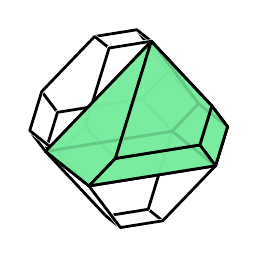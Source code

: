 % polymake for julian
% Thu Jul  5 12:06:49 2018
% q

\begin{tikzpicture}[x  = {(0.9cm,-0.076cm)},
                    y  = {(-0.06cm,0.95cm)},
                    z  = {(-0.44cm,-0.29cm)},
                    scale = .4,
                    color = {lightgray}]


  % DEF POINTS
  \coordinate (v0_q) at (3, 1, 0);
  \coordinate (v1_q) at (1, 3, 0);
  \coordinate (v2_q) at (3, 0, 1);
  \coordinate (v3_q) at (3, 0, -1);
  \coordinate (v4_q) at (1, 0, 3);
  \coordinate (v5_q) at (1, 0, -3);
  \coordinate (v6_q) at (0, 3, 1);
  \coordinate (v7_q) at (3, -1, 0);
  \coordinate (v8_q) at (0, 3, -1);
  \coordinate (v9_q) at (0, 1, 3);
  \coordinate (v10_q) at (1, -3, 0);
  \coordinate (v11_q) at (0, 1, -3);
  \coordinate (v12_q) at (0, -1, -3);
  \coordinate (v13_q) at (-1, 3, 0);
  \coordinate (v14_q) at (0, -1, 3);
  \coordinate (v15_q) at (0, -3, -1);
  \coordinate (v16_q) at (-3, 1, 0);
  \coordinate (v17_q) at (0, -3, 1);
  \coordinate (v18_q) at (-1, 0, -3);
  \coordinate (v19_q) at (-1, 0, 3);
  \coordinate (v20_q) at (-3, 0, -1);
  \coordinate (v21_q) at (-3, 0, 1);
  \coordinate (v22_q) at (-1, -3, 0);
  \coordinate (v23_q) at (-3, -1, 0);


  % EDGES STYLE
  \definecolor{edgecolor_q}{rgb}{ 0,0,0 }
  \tikzstyle{facestyle_q} = [fill=none, fill opacity=0.85, preaction={draw=white, line cap=round, line width=1.5 pt}, draw=edgecolor_q, line width=1 pt, line cap=round, line join=round]


  % FACES and EDGES and POINTS in the right order
  \draw[facestyle_q] (v0_q) -- (v3_q) -- (v5_q) -- (v11_q) -- (v8_q) -- (v1_q) -- (v0_q) -- cycle;
  \draw[facestyle_q] (v10_q) -- (v17_q) -- (v22_q) -- (v15_q) -- (v10_q) -- cycle;
  \draw[facestyle_q] (v16_q) -- (v20_q) -- (v23_q) -- (v21_q) -- (v16_q) -- cycle;
  \draw[facestyle_q] (v5_q) -- (v3_q) -- (v7_q) -- (v10_q) -- (v15_q) -- (v12_q) -- (v5_q) -- cycle;
  \draw[facestyle_q] (v11_q) -- (v5_q) -- (v12_q) -- (v18_q) -- (v11_q) -- cycle;


  %POINTS


  %FACETS
  \draw[facestyle_q] (v8_q) -- (v11_q) -- (v18_q) -- (v20_q) -- (v16_q) -- (v13_q) -- (v8_q) -- cycle;


  %POINTS


  %FACETS
  \draw[facestyle_q] (v12_q) -- (v15_q) -- (v22_q) -- (v23_q) -- (v20_q) -- (v18_q) -- (v12_q) -- cycle;


  %POINTS


  %FACETS
  \draw[facestyle_q] (v17_q) -- (v14_q) -- (v19_q) -- (v21_q) -- (v23_q) -- (v22_q) -- (v17_q) -- cycle;


  %POINTS


  %FACETS
  \draw[facestyle_q] (v1_q) -- (v8_q) -- (v13_q) -- (v6_q) -- (v1_q) -- cycle;


  %POINTS


  %FACETS
  \draw[facestyle_q] (v7_q) -- (v3_q) -- (v0_q) -- (v2_q) -- (v7_q) -- cycle;


  %POINTS


  %FACETS
  \draw[facestyle_q] (v9_q) -- (v6_q) -- (v13_q) -- (v16_q) -- (v21_q) -- (v19_q) -- (v9_q) -- cycle;


  %POINTS


  %FACETS
  \draw[facestyle_q] (v4_q) -- (v9_q) -- (v19_q) -- (v14_q) -- (v4_q) -- cycle;


  %POINTS


  %FACETS
  \draw[facestyle_q] (v7_q) -- (v2_q) -- (v4_q) -- (v14_q) -- (v17_q) -- (v10_q) -- (v7_q) -- cycle;


  %POINTS


  %FACETS
  \draw[facestyle_q] (v2_q) -- (v0_q) -- (v1_q) -- (v6_q) -- (v9_q) -- (v4_q) -- (v2_q) -- cycle;


  %POINTS


  %FACETS

  % DEF POINTS
  \coordinate (v0_unnamed__1) at (3, 1, 0);
  \coordinate (v1_unnamed__1) at (1, 3, 0);
  \coordinate (v2_unnamed__1) at (3, 0, 1);
  \coordinate (v3_unnamed__1) at (3, 0, -1);
  \coordinate (v4_unnamed__1) at (1, 0, 3);
  \coordinate (v5_unnamed__1) at (1, 0, -3);
  \coordinate (v6_unnamed__1) at (3, -1, 0);
  \coordinate (v7_unnamed__1) at (0, -1, -3);
  \coordinate (v8_unnamed__1) at (0, -1, 3);
  \coordinate (v9_unnamed__1) at (-3, -1, 0);


  % EDGES STYLE
  \definecolor{edgecolor_unnamed__1}{rgb}{ 0,0,0 }

  % FACES STYLE
  \definecolor{facetcolor_unnamed__1}{rgb}{ 0.467,0.925,0.62 }

  \tikzstyle{facestyle_unnamed__1} = [fill=facetcolor_unnamed__1, fill opacity=0.85, draw=edgecolor_unnamed__1, line width=1 pt, line cap=round, line join=round]


  % FACES and EDGES and POINTS in the right order
  \draw[facestyle_unnamed__1] (v1_unnamed__1) -- (v0_unnamed__1) -- (v3_unnamed__1) -- (v5_unnamed__1) -- (v1_unnamed__1) -- cycle;
  \draw[facestyle_unnamed__1] (v6_unnamed__1) -- (v8_unnamed__1) -- (v9_unnamed__1) -- (v7_unnamed__1) -- (v6_unnamed__1) -- cycle;
  \draw[facestyle_unnamed__1] (v3_unnamed__1) -- (v6_unnamed__1) -- (v7_unnamed__1) -- (v5_unnamed__1) -- (v3_unnamed__1) -- cycle;
  \draw[facestyle_unnamed__1] (v5_unnamed__1) -- (v7_unnamed__1) -- (v9_unnamed__1) -- (v1_unnamed__1) -- (v5_unnamed__1) -- cycle;


  %POINTS


  %FACETS
  \draw[facestyle_unnamed__1] (v3_unnamed__1) -- (v0_unnamed__1) -- (v2_unnamed__1) -- (v6_unnamed__1) -- (v3_unnamed__1) -- cycle;


  %POINTS


  %FACETS
  \draw[facestyle_unnamed__1] (v4_unnamed__1) -- (v1_unnamed__1) -- (v9_unnamed__1) -- (v8_unnamed__1) -- (v4_unnamed__1) -- cycle;


  %POINTS


  %FACETS
  \draw[facestyle_unnamed__1] (v6_unnamed__1) -- (v2_unnamed__1) -- (v4_unnamed__1) -- (v8_unnamed__1) -- (v6_unnamed__1) -- cycle;


  %POINTS


  %FACETS
  \draw[facestyle_unnamed__1] (v2_unnamed__1) -- (v0_unnamed__1) -- (v1_unnamed__1) -- (v4_unnamed__1) -- (v2_unnamed__1) -- cycle;


  %POINTS


  %FACETS

\end{tikzpicture}
